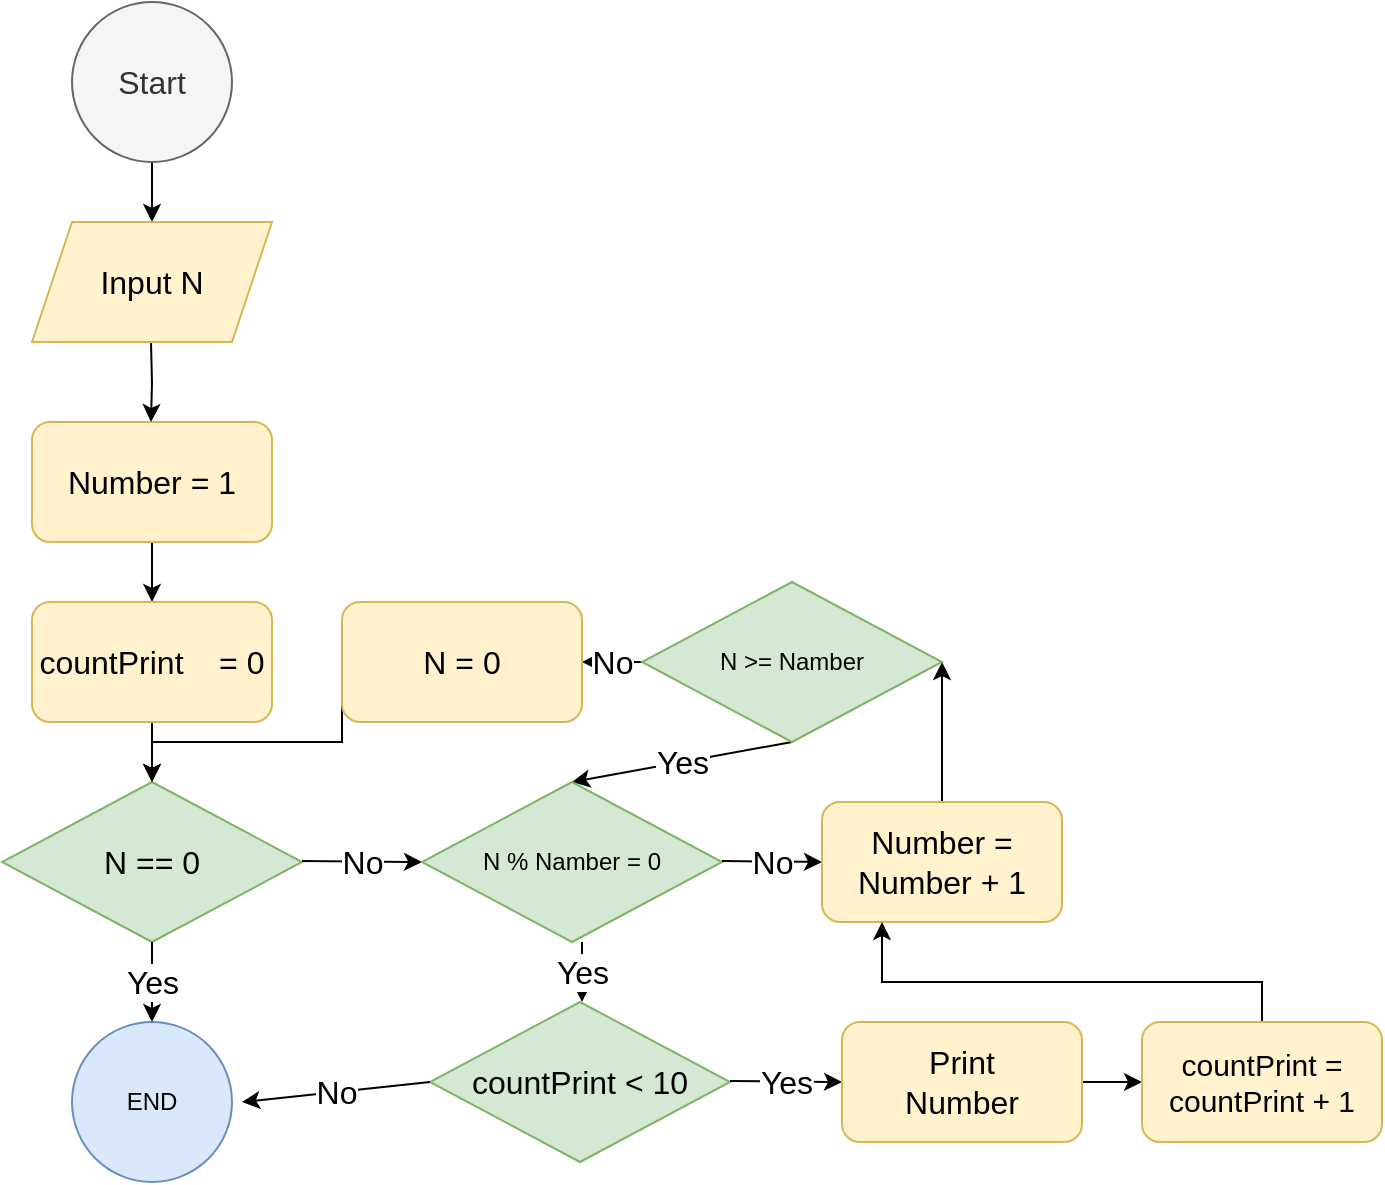 <mxfile version="19.0.1" type="device"><diagram id="C5RBs43oDa-KdzZeNtuy" name="Page-1"><mxGraphModel dx="1355" dy="1918" grid="1" gridSize="10" guides="1" tooltips="1" connect="1" arrows="1" fold="1" page="1" pageScale="1" pageWidth="827" pageHeight="1169" background="#ffffff" math="0" shadow="0"><root><mxCell id="WIyWlLk6GJQsqaUBKTNV-0"/><mxCell id="WIyWlLk6GJQsqaUBKTNV-1" parent="WIyWlLk6GJQsqaUBKTNV-0"/><mxCell id="_ijr-BcT2QvfaAAX6-gg-39" style="edgeStyle=orthogonalEdgeStyle;rounded=0;orthogonalLoop=1;jettySize=auto;html=1;exitX=0.5;exitY=1;exitDx=0;exitDy=0;entryX=0.5;entryY=0;entryDx=0;entryDy=0;fontSize=16;endArrow=classic;endFill=1;" edge="1" parent="WIyWlLk6GJQsqaUBKTNV-1" source="_ijr-BcT2QvfaAAX6-gg-0" target="_ijr-BcT2QvfaAAX6-gg-37"><mxGeometry relative="1" as="geometry"/></mxCell><mxCell id="_ijr-BcT2QvfaAAX6-gg-0" value="&lt;font style=&quot;font-size: 16px;&quot;&gt;Start&lt;/font&gt;" style="ellipse;whiteSpace=wrap;html=1;aspect=fixed;fillColor=#f5f5f5;fontColor=#333333;strokeColor=#666666;" vertex="1" parent="WIyWlLk6GJQsqaUBKTNV-1"><mxGeometry x="65" y="-130" width="80" height="80" as="geometry"/></mxCell><mxCell id="_ijr-BcT2QvfaAAX6-gg-1" value="END" style="ellipse;whiteSpace=wrap;html=1;aspect=fixed;fillColor=#dae8fc;strokeColor=#6c8ebf;" vertex="1" parent="WIyWlLk6GJQsqaUBKTNV-1"><mxGeometry x="65" y="380" width="80" height="80" as="geometry"/></mxCell><mxCell id="_ijr-BcT2QvfaAAX6-gg-41" value="" style="edgeStyle=orthogonalEdgeStyle;rounded=0;orthogonalLoop=1;jettySize=auto;html=1;fontSize=16;endArrow=classic;endFill=1;" edge="1" parent="WIyWlLk6GJQsqaUBKTNV-1" source="_ijr-BcT2QvfaAAX6-gg-3" target="_ijr-BcT2QvfaAAX6-gg-40"><mxGeometry relative="1" as="geometry"/></mxCell><mxCell id="_ijr-BcT2QvfaAAX6-gg-3" value="Number = 1" style="rounded=1;whiteSpace=wrap;html=1;fontSize=16;fillColor=#fff2cc;strokeColor=#d6b656;" vertex="1" parent="WIyWlLk6GJQsqaUBKTNV-1"><mxGeometry x="45" y="80" width="120" height="60" as="geometry"/></mxCell><mxCell id="_ijr-BcT2QvfaAAX6-gg-9" value="N == 0" style="rhombus;whiteSpace=wrap;html=1;fontSize=16;fillColor=#d5e8d4;strokeColor=#82b366;" vertex="1" parent="WIyWlLk6GJQsqaUBKTNV-1"><mxGeometry x="30" y="260" width="150" height="80" as="geometry"/></mxCell><mxCell id="_ijr-BcT2QvfaAAX6-gg-16" value="" style="edgeStyle=orthogonalEdgeStyle;rounded=0;orthogonalLoop=1;jettySize=auto;html=1;fontSize=16;endArrow=classic;endFill=1;" edge="1" parent="WIyWlLk6GJQsqaUBKTNV-1"><mxGeometry relative="1" as="geometry"><mxPoint x="104.5" y="40" as="sourcePoint"/><mxPoint x="104.5" y="80" as="targetPoint"/></mxGeometry></mxCell><mxCell id="_ijr-BcT2QvfaAAX6-gg-37" value="Input N" style="shape=parallelogram;perimeter=parallelogramPerimeter;whiteSpace=wrap;html=1;fixedSize=1;fontSize=16;fillColor=#fff2cc;strokeColor=#d6b656;" vertex="1" parent="WIyWlLk6GJQsqaUBKTNV-1"><mxGeometry x="45" y="-20" width="120" height="60" as="geometry"/></mxCell><mxCell id="_ijr-BcT2QvfaAAX6-gg-42" style="edgeStyle=orthogonalEdgeStyle;rounded=0;orthogonalLoop=1;jettySize=auto;html=1;fontSize=16;endArrow=classic;endFill=1;" edge="1" parent="WIyWlLk6GJQsqaUBKTNV-1" source="_ijr-BcT2QvfaAAX6-gg-40" target="_ijr-BcT2QvfaAAX6-gg-9"><mxGeometry relative="1" as="geometry"/></mxCell><mxCell id="_ijr-BcT2QvfaAAX6-gg-40" value="countPrint&amp;nbsp;&amp;nbsp;&amp;nbsp; = 0" style="rounded=1;whiteSpace=wrap;html=1;fontSize=16;fillColor=#fff2cc;strokeColor=#d6b656;" vertex="1" parent="WIyWlLk6GJQsqaUBKTNV-1"><mxGeometry x="45" y="170" width="120" height="60" as="geometry"/></mxCell><mxCell id="_ijr-BcT2QvfaAAX6-gg-47" value="" style="endArrow=classic;html=1;rounded=0;fontSize=16;" edge="1" parent="WIyWlLk6GJQsqaUBKTNV-1"><mxGeometry relative="1" as="geometry"><mxPoint x="180" y="299.5" as="sourcePoint"/><mxPoint x="240" y="300" as="targetPoint"/><Array as="points"/></mxGeometry></mxCell><mxCell id="_ijr-BcT2QvfaAAX6-gg-48" value="No" style="edgeLabel;resizable=0;html=1;align=center;verticalAlign=middle;fontSize=16;" connectable="0" vertex="1" parent="_ijr-BcT2QvfaAAX6-gg-47"><mxGeometry relative="1" as="geometry"/></mxCell><mxCell id="_ijr-BcT2QvfaAAX6-gg-49" value="" style="endArrow=classic;html=1;rounded=0;fontSize=16;exitX=0.5;exitY=1;exitDx=0;exitDy=0;entryX=0.5;entryY=0;entryDx=0;entryDy=0;" edge="1" parent="WIyWlLk6GJQsqaUBKTNV-1" source="_ijr-BcT2QvfaAAX6-gg-72" target="_ijr-BcT2QvfaAAX6-gg-55"><mxGeometry relative="1" as="geometry"><mxPoint x="320" y="240" as="sourcePoint"/><mxPoint x="320" y="280" as="targetPoint"/></mxGeometry></mxCell><mxCell id="_ijr-BcT2QvfaAAX6-gg-50" value="Yes" style="edgeLabel;resizable=0;html=1;align=center;verticalAlign=middle;fontSize=16;" connectable="0" vertex="1" parent="_ijr-BcT2QvfaAAX6-gg-49"><mxGeometry relative="1" as="geometry"/></mxCell><mxCell id="_ijr-BcT2QvfaAAX6-gg-51" value="" style="endArrow=classic;html=1;rounded=0;fontSize=16;exitX=0.5;exitY=1;exitDx=0;exitDy=0;entryX=0.5;entryY=0;entryDx=0;entryDy=0;" edge="1" parent="WIyWlLk6GJQsqaUBKTNV-1" source="_ijr-BcT2QvfaAAX6-gg-9" target="_ijr-BcT2QvfaAAX6-gg-1"><mxGeometry relative="1" as="geometry"><mxPoint x="230" y="340" as="sourcePoint"/><mxPoint x="340" y="280" as="targetPoint"/></mxGeometry></mxCell><mxCell id="_ijr-BcT2QvfaAAX6-gg-52" value="Yes" style="edgeLabel;resizable=0;html=1;align=center;verticalAlign=middle;fontSize=16;" connectable="0" vertex="1" parent="_ijr-BcT2QvfaAAX6-gg-51"><mxGeometry relative="1" as="geometry"/></mxCell><mxCell id="_ijr-BcT2QvfaAAX6-gg-53" value="" style="endArrow=classic;html=1;rounded=0;fontSize=16;exitX=0;exitY=0.5;exitDx=0;exitDy=0;entryX=1;entryY=0.5;entryDx=0;entryDy=0;" edge="1" parent="WIyWlLk6GJQsqaUBKTNV-1" source="_ijr-BcT2QvfaAAX6-gg-72" target="_ijr-BcT2QvfaAAX6-gg-74"><mxGeometry relative="1" as="geometry"><mxPoint x="390" y="50" as="sourcePoint"/><mxPoint x="330" y="80" as="targetPoint"/><Array as="points"/></mxGeometry></mxCell><mxCell id="_ijr-BcT2QvfaAAX6-gg-54" value="No" style="edgeLabel;resizable=0;html=1;align=center;verticalAlign=middle;fontSize=16;" connectable="0" vertex="1" parent="_ijr-BcT2QvfaAAX6-gg-53"><mxGeometry relative="1" as="geometry"/></mxCell><mxCell id="_ijr-BcT2QvfaAAX6-gg-55" value="N % Namber = 0" style="rhombus;whiteSpace=wrap;html=1;fontSize=12;fillColor=#d5e8d4;strokeColor=#82b366;" vertex="1" parent="WIyWlLk6GJQsqaUBKTNV-1"><mxGeometry x="240" y="260" width="150" height="80" as="geometry"/></mxCell><mxCell id="_ijr-BcT2QvfaAAX6-gg-56" value="" style="endArrow=classic;html=1;rounded=0;fontSize=16;" edge="1" parent="WIyWlLk6GJQsqaUBKTNV-1"><mxGeometry relative="1" as="geometry"><mxPoint x="390" y="299.5" as="sourcePoint"/><mxPoint x="440" y="300" as="targetPoint"/><Array as="points"/></mxGeometry></mxCell><mxCell id="_ijr-BcT2QvfaAAX6-gg-57" value="No" style="edgeLabel;resizable=0;html=1;align=center;verticalAlign=middle;fontSize=16;" connectable="0" vertex="1" parent="_ijr-BcT2QvfaAAX6-gg-56"><mxGeometry relative="1" as="geometry"/></mxCell><mxCell id="_ijr-BcT2QvfaAAX6-gg-58" value="" style="endArrow=classic;html=1;rounded=0;fontSize=16;" edge="1" parent="WIyWlLk6GJQsqaUBKTNV-1"><mxGeometry relative="1" as="geometry"><mxPoint x="320" y="340" as="sourcePoint"/><mxPoint x="320" y="370" as="targetPoint"/></mxGeometry></mxCell><mxCell id="_ijr-BcT2QvfaAAX6-gg-59" value="Yes" style="edgeLabel;resizable=0;html=1;align=center;verticalAlign=middle;fontSize=16;" connectable="0" vertex="1" parent="_ijr-BcT2QvfaAAX6-gg-58"><mxGeometry relative="1" as="geometry"/></mxCell><mxCell id="_ijr-BcT2QvfaAAX6-gg-61" value="countPrint &amp;lt; 10" style="rhombus;whiteSpace=wrap;html=1;fontSize=16;fillColor=#d5e8d4;strokeColor=#82b366;" vertex="1" parent="WIyWlLk6GJQsqaUBKTNV-1"><mxGeometry x="244" y="370" width="150" height="80" as="geometry"/></mxCell><mxCell id="_ijr-BcT2QvfaAAX6-gg-62" value="" style="endArrow=classic;html=1;rounded=0;fontSize=16;" edge="1" parent="WIyWlLk6GJQsqaUBKTNV-1"><mxGeometry relative="1" as="geometry"><mxPoint x="244" y="410" as="sourcePoint"/><mxPoint x="150" y="420" as="targetPoint"/><Array as="points"/></mxGeometry></mxCell><mxCell id="_ijr-BcT2QvfaAAX6-gg-63" value="No" style="edgeLabel;resizable=0;html=1;align=center;verticalAlign=middle;fontSize=16;" connectable="0" vertex="1" parent="_ijr-BcT2QvfaAAX6-gg-62"><mxGeometry relative="1" as="geometry"/></mxCell><mxCell id="_ijr-BcT2QvfaAAX6-gg-73" style="edgeStyle=orthogonalEdgeStyle;rounded=0;orthogonalLoop=1;jettySize=auto;html=1;fontSize=15;endArrow=classic;endFill=1;" edge="1" parent="WIyWlLk6GJQsqaUBKTNV-1" source="_ijr-BcT2QvfaAAX6-gg-64"><mxGeometry relative="1" as="geometry"><mxPoint x="500" y="200" as="targetPoint"/></mxGeometry></mxCell><mxCell id="_ijr-BcT2QvfaAAX6-gg-64" value="&lt;div&gt;Number = &lt;br&gt;&lt;/div&gt;&lt;div&gt;Number + 1&lt;br&gt;&lt;/div&gt;" style="rounded=1;whiteSpace=wrap;html=1;fontSize=16;fillColor=#fff2cc;strokeColor=#d6b656;" vertex="1" parent="WIyWlLk6GJQsqaUBKTNV-1"><mxGeometry x="440" y="270" width="120" height="60" as="geometry"/></mxCell><mxCell id="_ijr-BcT2QvfaAAX6-gg-65" value="" style="endArrow=classic;html=1;rounded=0;fontSize=16;" edge="1" parent="WIyWlLk6GJQsqaUBKTNV-1"><mxGeometry relative="1" as="geometry"><mxPoint x="394" y="409.5" as="sourcePoint"/><mxPoint x="450" y="410" as="targetPoint"/></mxGeometry></mxCell><mxCell id="_ijr-BcT2QvfaAAX6-gg-66" value="Yes" style="edgeLabel;resizable=0;html=1;align=center;verticalAlign=middle;fontSize=16;" connectable="0" vertex="1" parent="_ijr-BcT2QvfaAAX6-gg-65"><mxGeometry relative="1" as="geometry"/></mxCell><mxCell id="_ijr-BcT2QvfaAAX6-gg-69" style="edgeStyle=orthogonalEdgeStyle;rounded=0;orthogonalLoop=1;jettySize=auto;html=1;exitX=1;exitY=0.5;exitDx=0;exitDy=0;fontSize=12;endArrow=classic;endFill=1;" edge="1" parent="WIyWlLk6GJQsqaUBKTNV-1" source="_ijr-BcT2QvfaAAX6-gg-67" target="_ijr-BcT2QvfaAAX6-gg-68"><mxGeometry relative="1" as="geometry"/></mxCell><mxCell id="_ijr-BcT2QvfaAAX6-gg-67" value="&lt;div&gt;Print&lt;/div&gt;&lt;div&gt;Number&lt;br&gt;&lt;/div&gt;" style="rounded=1;whiteSpace=wrap;html=1;fontSize=16;fillColor=#fff2cc;strokeColor=#d6b656;" vertex="1" parent="WIyWlLk6GJQsqaUBKTNV-1"><mxGeometry x="450" y="380" width="120" height="60" as="geometry"/></mxCell><mxCell id="_ijr-BcT2QvfaAAX6-gg-71" style="edgeStyle=orthogonalEdgeStyle;rounded=0;orthogonalLoop=1;jettySize=auto;html=1;fontSize=15;endArrow=classic;endFill=1;entryX=0.25;entryY=1;entryDx=0;entryDy=0;" edge="1" parent="WIyWlLk6GJQsqaUBKTNV-1" source="_ijr-BcT2QvfaAAX6-gg-68" target="_ijr-BcT2QvfaAAX6-gg-64"><mxGeometry relative="1" as="geometry"><mxPoint x="470" y="340" as="targetPoint"/><Array as="points"><mxPoint x="660" y="360"/><mxPoint x="470" y="360"/></Array></mxGeometry></mxCell><mxCell id="_ijr-BcT2QvfaAAX6-gg-68" value="&lt;div style=&quot;font-size: 15px;&quot;&gt;&lt;font style=&quot;font-size: 15px;&quot;&gt;countPrint = &lt;br&gt;&lt;/font&gt;&lt;/div&gt;&lt;div style=&quot;font-size: 15px;&quot;&gt;&lt;font style=&quot;font-size: 15px;&quot;&gt;countPrint + 1&lt;br&gt;&lt;/font&gt;&lt;/div&gt;" style="rounded=1;whiteSpace=wrap;html=1;fontSize=16;fillColor=#fff2cc;strokeColor=#d6b656;" vertex="1" parent="WIyWlLk6GJQsqaUBKTNV-1"><mxGeometry x="600" y="380" width="120" height="60" as="geometry"/></mxCell><mxCell id="_ijr-BcT2QvfaAAX6-gg-72" value="N &amp;gt;= Namber" style="rhombus;whiteSpace=wrap;html=1;fontSize=12;fillColor=#d5e8d4;strokeColor=#82b366;" vertex="1" parent="WIyWlLk6GJQsqaUBKTNV-1"><mxGeometry x="350" y="160" width="150" height="80" as="geometry"/></mxCell><mxCell id="_ijr-BcT2QvfaAAX6-gg-75" style="edgeStyle=orthogonalEdgeStyle;rounded=0;orthogonalLoop=1;jettySize=auto;html=1;exitX=0;exitY=0.5;exitDx=0;exitDy=0;fontSize=15;endArrow=classic;endFill=1;" edge="1" parent="WIyWlLk6GJQsqaUBKTNV-1" source="_ijr-BcT2QvfaAAX6-gg-74" target="_ijr-BcT2QvfaAAX6-gg-9"><mxGeometry relative="1" as="geometry"><mxPoint x="190" y="270" as="targetPoint"/><Array as="points"><mxPoint x="200" y="240"/><mxPoint x="105" y="240"/></Array></mxGeometry></mxCell><mxCell id="_ijr-BcT2QvfaAAX6-gg-74" value="N = 0" style="rounded=1;whiteSpace=wrap;html=1;fontSize=16;fillColor=#fff2cc;strokeColor=#d6b656;" vertex="1" parent="WIyWlLk6GJQsqaUBKTNV-1"><mxGeometry x="200" y="170" width="120" height="60" as="geometry"/></mxCell></root></mxGraphModel></diagram></mxfile>